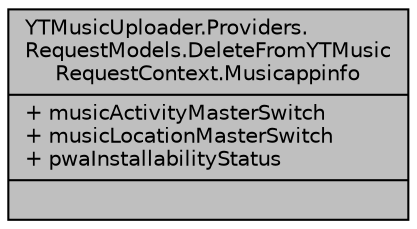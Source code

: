 digraph "YTMusicUploader.Providers.RequestModels.DeleteFromYTMusicRequestContext.Musicappinfo"
{
 // LATEX_PDF_SIZE
  edge [fontname="Helvetica",fontsize="10",labelfontname="Helvetica",labelfontsize="10"];
  node [fontname="Helvetica",fontsize="10",shape=record];
  Node1 [label="{YTMusicUploader.Providers.\lRequestModels.DeleteFromYTMusic\lRequestContext.Musicappinfo\n|+ musicActivityMasterSwitch\l+ musicLocationMasterSwitch\l+ pwaInstallabilityStatus\l|}",height=0.2,width=0.4,color="black", fillcolor="grey75", style="filled", fontcolor="black",tooltip=" "];
}
